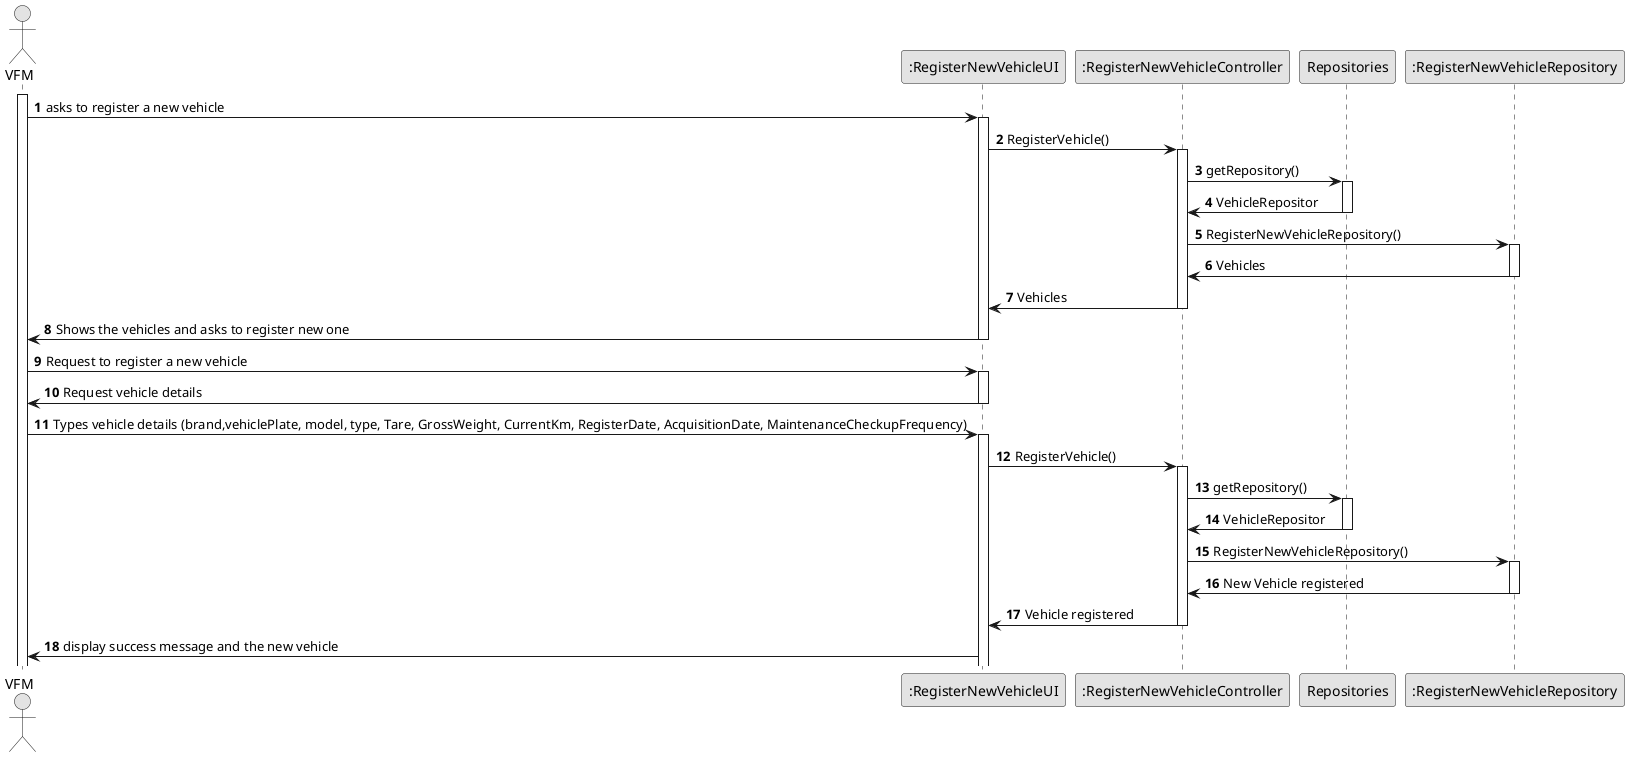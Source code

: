 @startuml
skinparam monochrome true
skinparam packageStyle rectangle
skinparam shadowing false

autonumber

'hide footbox
actor "VFM" as USER

participant ":RegisterNewVehicleUI" as RegisterNewVehicleUI
participant ":RegisterNewVehicleController" as RegisterNewVehicleController
participant "Repositories" as Repositories
participant ":RegisterNewVehicleRepository" as RegisterNewVehicleRepository

activate USER
USER-> RegisterNewVehicleUI : asks to register a new vehicle
activate RegisterNewVehicleUI
RegisterNewVehicleUI -> RegisterNewVehicleController : RegisterVehicle()
activate RegisterNewVehicleController
RegisterNewVehicleController -> Repositories : getRepository()
activate Repositories
Repositories -> RegisterNewVehicleController : VehicleRepositor
deactivate Repositories
RegisterNewVehicleController -> RegisterNewVehicleRepository : RegisterNewVehicleRepository()
activate RegisterNewVehicleRepository
RegisterNewVehicleRepository -> RegisterNewVehicleController : Vehicles
deactivate RegisterNewVehicleRepository
RegisterNewVehicleController -> RegisterNewVehicleUI : Vehicles
deactivate RegisterNewVehicleController
RegisterNewVehicleUI -> USER : Shows the vehicles and asks to register new one
deactivate RegisterNewVehicleUI
USER -> RegisterNewVehicleUI : Request to register a new vehicle
activate RegisterNewVehicleUI
RegisterNewVehicleUI -> USER : Request vehicle details
deactivate RegisterNewVehicleUI
USER -> RegisterNewVehicleUI : Types vehicle details (brand,vehiclePlate, model, type, Tare, GrossWeight, CurrentKm, RegisterDate, AcquisitionDate, MaintenanceCheckupFrequency)
activate RegisterNewVehicleUI
RegisterNewVehicleUI -> RegisterNewVehicleController : RegisterVehicle()
activate RegisterNewVehicleController
RegisterNewVehicleController -> Repositories : getRepository()
activate Repositories
Repositories -> RegisterNewVehicleController : VehicleRepositor
deactivate Repositories
RegisterNewVehicleController -> RegisterNewVehicleRepository : RegisterNewVehicleRepository()
activate RegisterNewVehicleRepository
RegisterNewVehicleRepository -> RegisterNewVehicleController : New Vehicle registered
deactivate RegisterNewVehicleRepository
RegisterNewVehicleController -> RegisterNewVehicleUI : Vehicle registered
deactivate RegisterNewVehicleController
RegisterNewVehicleUI -> USER : display success message and the new vehicle


@enduml
